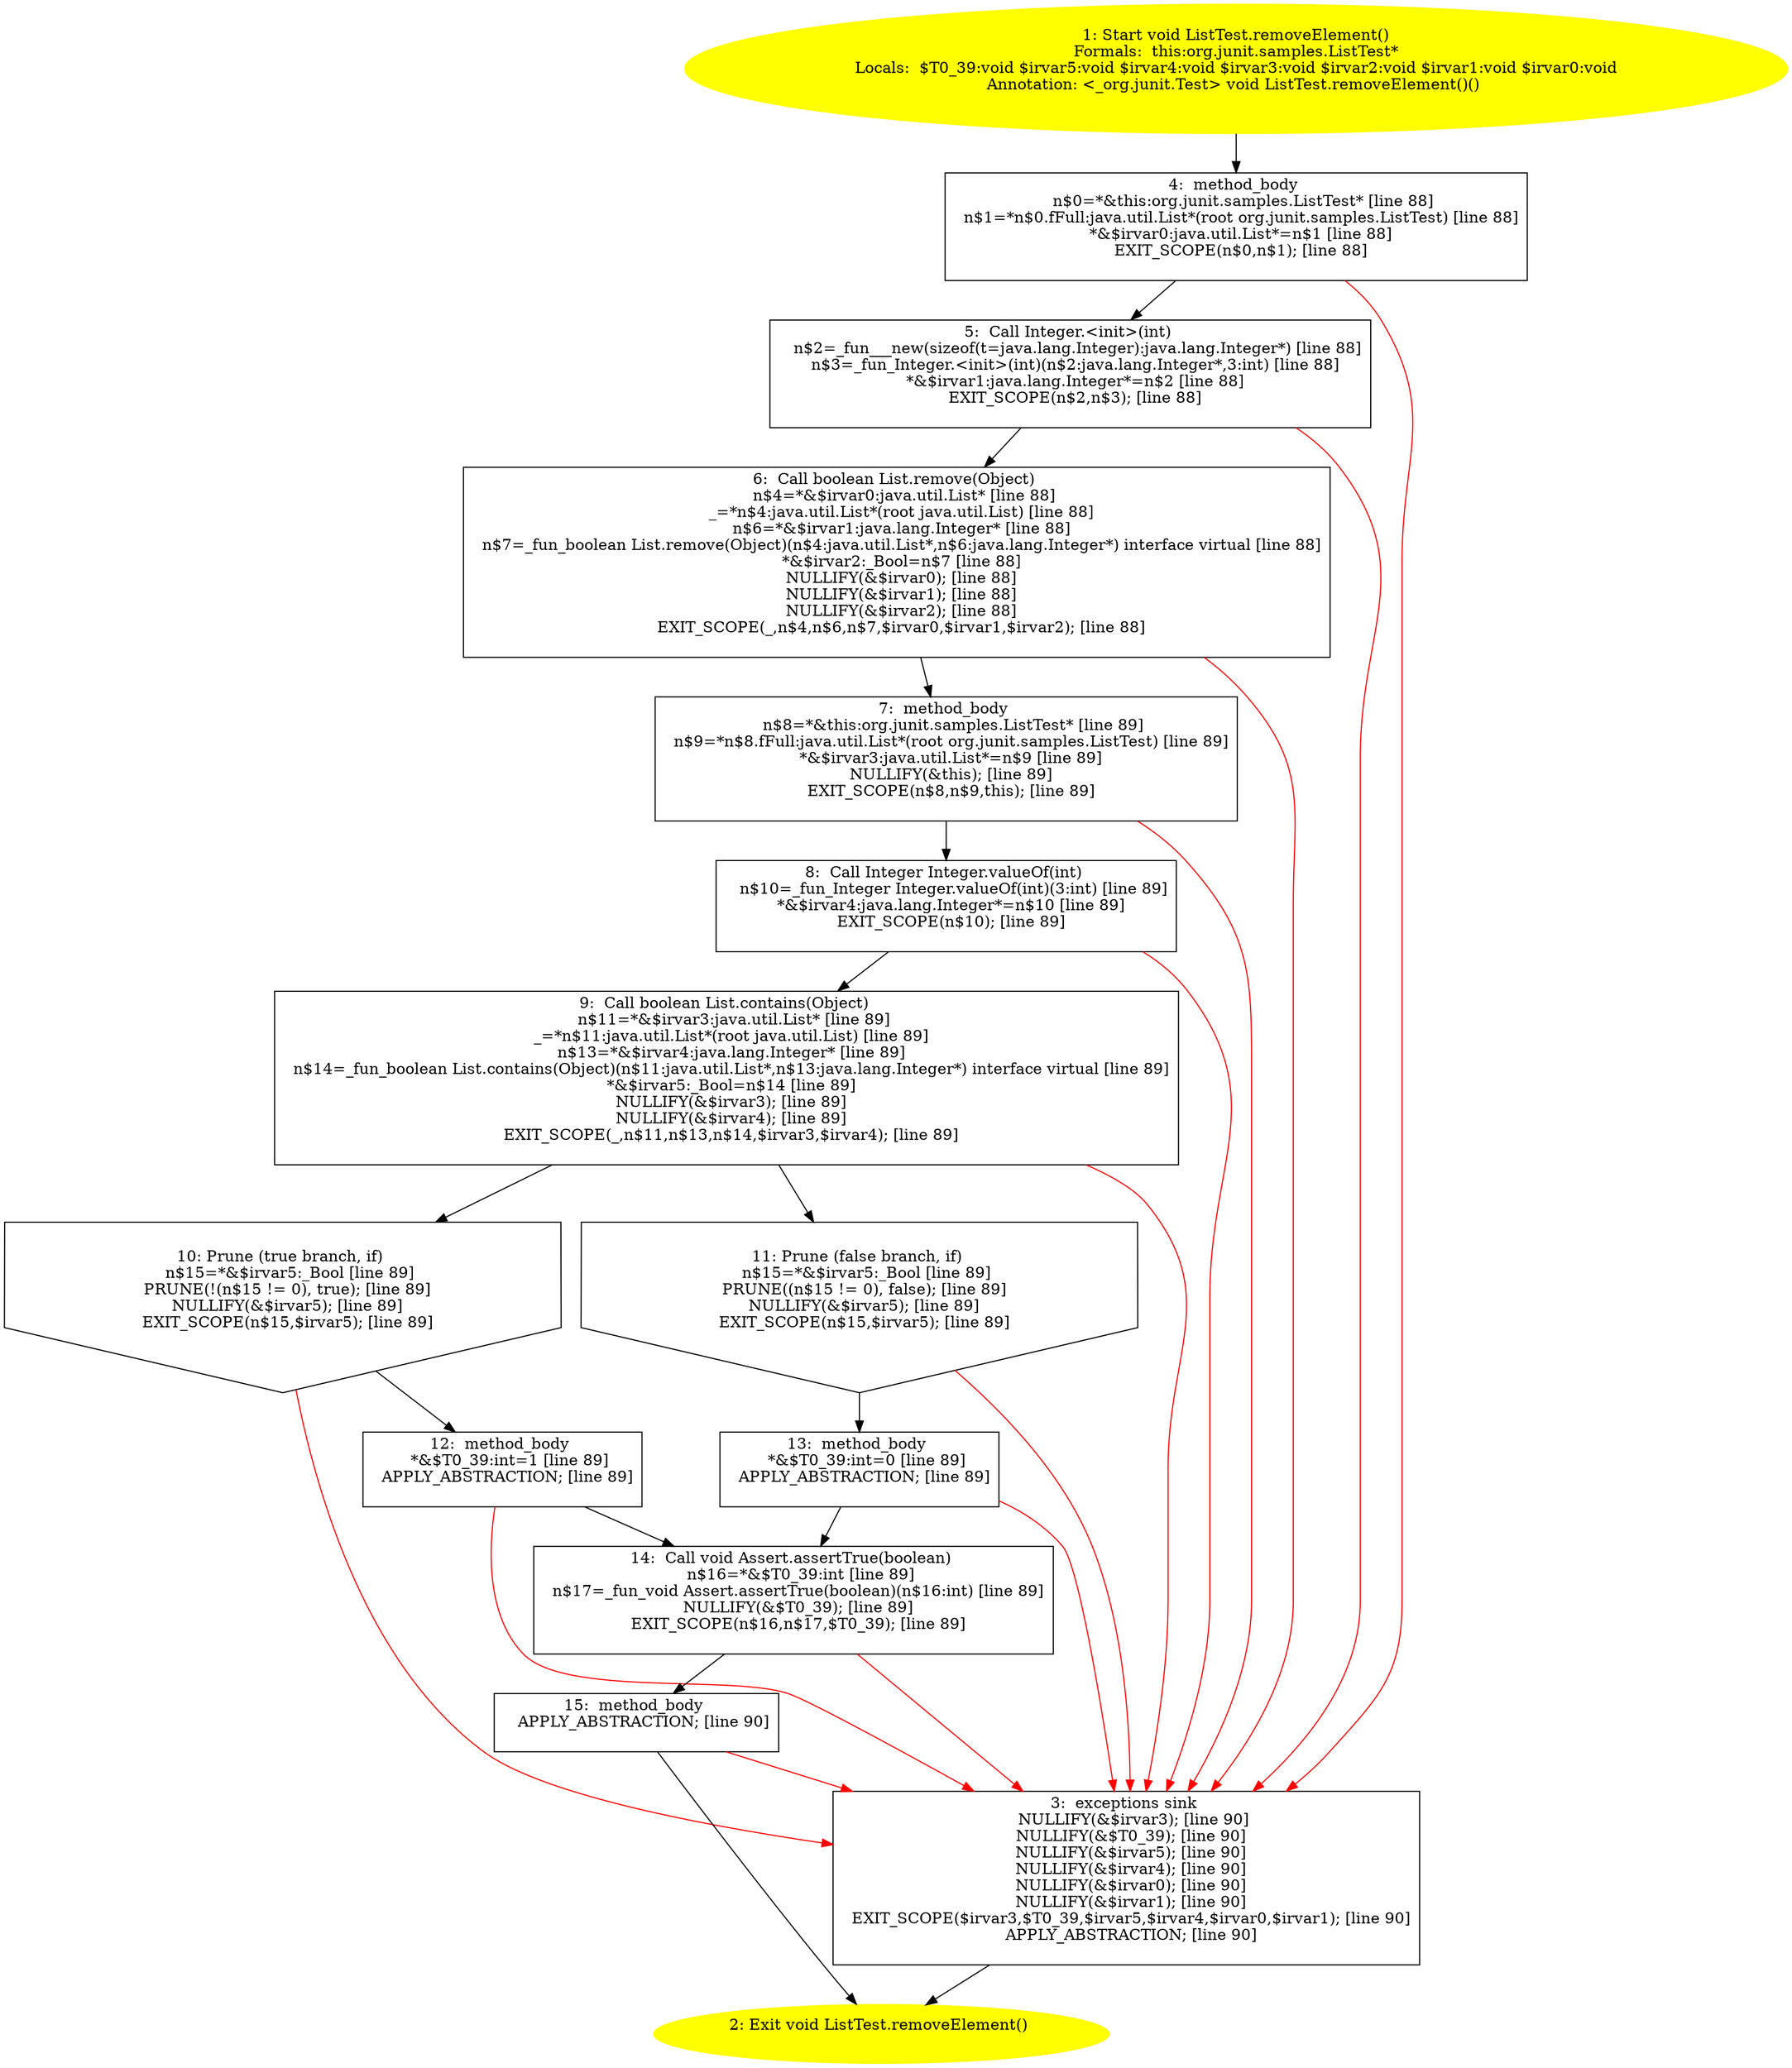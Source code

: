 /* @generated */
digraph cfg {
"org.junit.samples.ListTest.removeElement():void.292b91382b299e73149f89f19d491972_1" [label="1: Start void ListTest.removeElement()\nFormals:  this:org.junit.samples.ListTest*\nLocals:  $T0_39:void $irvar5:void $irvar4:void $irvar3:void $irvar2:void $irvar1:void $irvar0:void\nAnnotation: <_org.junit.Test> void ListTest.removeElement()() \n  " color=yellow style=filled]
	

	 "org.junit.samples.ListTest.removeElement():void.292b91382b299e73149f89f19d491972_1" -> "org.junit.samples.ListTest.removeElement():void.292b91382b299e73149f89f19d491972_4" ;
"org.junit.samples.ListTest.removeElement():void.292b91382b299e73149f89f19d491972_2" [label="2: Exit void ListTest.removeElement() \n  " color=yellow style=filled]
	

"org.junit.samples.ListTest.removeElement():void.292b91382b299e73149f89f19d491972_3" [label="3:  exceptions sink \n   NULLIFY(&$irvar3); [line 90]\n  NULLIFY(&$T0_39); [line 90]\n  NULLIFY(&$irvar5); [line 90]\n  NULLIFY(&$irvar4); [line 90]\n  NULLIFY(&$irvar0); [line 90]\n  NULLIFY(&$irvar1); [line 90]\n  EXIT_SCOPE($irvar3,$T0_39,$irvar5,$irvar4,$irvar0,$irvar1); [line 90]\n  APPLY_ABSTRACTION; [line 90]\n " shape="box"]
	

	 "org.junit.samples.ListTest.removeElement():void.292b91382b299e73149f89f19d491972_3" -> "org.junit.samples.ListTest.removeElement():void.292b91382b299e73149f89f19d491972_2" ;
"org.junit.samples.ListTest.removeElement():void.292b91382b299e73149f89f19d491972_4" [label="4:  method_body \n   n$0=*&this:org.junit.samples.ListTest* [line 88]\n  n$1=*n$0.fFull:java.util.List*(root org.junit.samples.ListTest) [line 88]\n  *&$irvar0:java.util.List*=n$1 [line 88]\n  EXIT_SCOPE(n$0,n$1); [line 88]\n " shape="box"]
	

	 "org.junit.samples.ListTest.removeElement():void.292b91382b299e73149f89f19d491972_4" -> "org.junit.samples.ListTest.removeElement():void.292b91382b299e73149f89f19d491972_5" ;
	 "org.junit.samples.ListTest.removeElement():void.292b91382b299e73149f89f19d491972_4" -> "org.junit.samples.ListTest.removeElement():void.292b91382b299e73149f89f19d491972_3" [color="red" ];
"org.junit.samples.ListTest.removeElement():void.292b91382b299e73149f89f19d491972_5" [label="5:  Call Integer.<init>(int) \n   n$2=_fun___new(sizeof(t=java.lang.Integer):java.lang.Integer*) [line 88]\n  n$3=_fun_Integer.<init>(int)(n$2:java.lang.Integer*,3:int) [line 88]\n  *&$irvar1:java.lang.Integer*=n$2 [line 88]\n  EXIT_SCOPE(n$2,n$3); [line 88]\n " shape="box"]
	

	 "org.junit.samples.ListTest.removeElement():void.292b91382b299e73149f89f19d491972_5" -> "org.junit.samples.ListTest.removeElement():void.292b91382b299e73149f89f19d491972_6" ;
	 "org.junit.samples.ListTest.removeElement():void.292b91382b299e73149f89f19d491972_5" -> "org.junit.samples.ListTest.removeElement():void.292b91382b299e73149f89f19d491972_3" [color="red" ];
"org.junit.samples.ListTest.removeElement():void.292b91382b299e73149f89f19d491972_6" [label="6:  Call boolean List.remove(Object) \n   n$4=*&$irvar0:java.util.List* [line 88]\n  _=*n$4:java.util.List*(root java.util.List) [line 88]\n  n$6=*&$irvar1:java.lang.Integer* [line 88]\n  n$7=_fun_boolean List.remove(Object)(n$4:java.util.List*,n$6:java.lang.Integer*) interface virtual [line 88]\n  *&$irvar2:_Bool=n$7 [line 88]\n  NULLIFY(&$irvar0); [line 88]\n  NULLIFY(&$irvar1); [line 88]\n  NULLIFY(&$irvar2); [line 88]\n  EXIT_SCOPE(_,n$4,n$6,n$7,$irvar0,$irvar1,$irvar2); [line 88]\n " shape="box"]
	

	 "org.junit.samples.ListTest.removeElement():void.292b91382b299e73149f89f19d491972_6" -> "org.junit.samples.ListTest.removeElement():void.292b91382b299e73149f89f19d491972_7" ;
	 "org.junit.samples.ListTest.removeElement():void.292b91382b299e73149f89f19d491972_6" -> "org.junit.samples.ListTest.removeElement():void.292b91382b299e73149f89f19d491972_3" [color="red" ];
"org.junit.samples.ListTest.removeElement():void.292b91382b299e73149f89f19d491972_7" [label="7:  method_body \n   n$8=*&this:org.junit.samples.ListTest* [line 89]\n  n$9=*n$8.fFull:java.util.List*(root org.junit.samples.ListTest) [line 89]\n  *&$irvar3:java.util.List*=n$9 [line 89]\n  NULLIFY(&this); [line 89]\n  EXIT_SCOPE(n$8,n$9,this); [line 89]\n " shape="box"]
	

	 "org.junit.samples.ListTest.removeElement():void.292b91382b299e73149f89f19d491972_7" -> "org.junit.samples.ListTest.removeElement():void.292b91382b299e73149f89f19d491972_8" ;
	 "org.junit.samples.ListTest.removeElement():void.292b91382b299e73149f89f19d491972_7" -> "org.junit.samples.ListTest.removeElement():void.292b91382b299e73149f89f19d491972_3" [color="red" ];
"org.junit.samples.ListTest.removeElement():void.292b91382b299e73149f89f19d491972_8" [label="8:  Call Integer Integer.valueOf(int) \n   n$10=_fun_Integer Integer.valueOf(int)(3:int) [line 89]\n  *&$irvar4:java.lang.Integer*=n$10 [line 89]\n  EXIT_SCOPE(n$10); [line 89]\n " shape="box"]
	

	 "org.junit.samples.ListTest.removeElement():void.292b91382b299e73149f89f19d491972_8" -> "org.junit.samples.ListTest.removeElement():void.292b91382b299e73149f89f19d491972_9" ;
	 "org.junit.samples.ListTest.removeElement():void.292b91382b299e73149f89f19d491972_8" -> "org.junit.samples.ListTest.removeElement():void.292b91382b299e73149f89f19d491972_3" [color="red" ];
"org.junit.samples.ListTest.removeElement():void.292b91382b299e73149f89f19d491972_9" [label="9:  Call boolean List.contains(Object) \n   n$11=*&$irvar3:java.util.List* [line 89]\n  _=*n$11:java.util.List*(root java.util.List) [line 89]\n  n$13=*&$irvar4:java.lang.Integer* [line 89]\n  n$14=_fun_boolean List.contains(Object)(n$11:java.util.List*,n$13:java.lang.Integer*) interface virtual [line 89]\n  *&$irvar5:_Bool=n$14 [line 89]\n  NULLIFY(&$irvar3); [line 89]\n  NULLIFY(&$irvar4); [line 89]\n  EXIT_SCOPE(_,n$11,n$13,n$14,$irvar3,$irvar4); [line 89]\n " shape="box"]
	

	 "org.junit.samples.ListTest.removeElement():void.292b91382b299e73149f89f19d491972_9" -> "org.junit.samples.ListTest.removeElement():void.292b91382b299e73149f89f19d491972_10" ;
	 "org.junit.samples.ListTest.removeElement():void.292b91382b299e73149f89f19d491972_9" -> "org.junit.samples.ListTest.removeElement():void.292b91382b299e73149f89f19d491972_11" ;
	 "org.junit.samples.ListTest.removeElement():void.292b91382b299e73149f89f19d491972_9" -> "org.junit.samples.ListTest.removeElement():void.292b91382b299e73149f89f19d491972_3" [color="red" ];
"org.junit.samples.ListTest.removeElement():void.292b91382b299e73149f89f19d491972_10" [label="10: Prune (true branch, if) \n   n$15=*&$irvar5:_Bool [line 89]\n  PRUNE(!(n$15 != 0), true); [line 89]\n  NULLIFY(&$irvar5); [line 89]\n  EXIT_SCOPE(n$15,$irvar5); [line 89]\n " shape="invhouse"]
	

	 "org.junit.samples.ListTest.removeElement():void.292b91382b299e73149f89f19d491972_10" -> "org.junit.samples.ListTest.removeElement():void.292b91382b299e73149f89f19d491972_12" ;
	 "org.junit.samples.ListTest.removeElement():void.292b91382b299e73149f89f19d491972_10" -> "org.junit.samples.ListTest.removeElement():void.292b91382b299e73149f89f19d491972_3" [color="red" ];
"org.junit.samples.ListTest.removeElement():void.292b91382b299e73149f89f19d491972_11" [label="11: Prune (false branch, if) \n   n$15=*&$irvar5:_Bool [line 89]\n  PRUNE((n$15 != 0), false); [line 89]\n  NULLIFY(&$irvar5); [line 89]\n  EXIT_SCOPE(n$15,$irvar5); [line 89]\n " shape="invhouse"]
	

	 "org.junit.samples.ListTest.removeElement():void.292b91382b299e73149f89f19d491972_11" -> "org.junit.samples.ListTest.removeElement():void.292b91382b299e73149f89f19d491972_13" ;
	 "org.junit.samples.ListTest.removeElement():void.292b91382b299e73149f89f19d491972_11" -> "org.junit.samples.ListTest.removeElement():void.292b91382b299e73149f89f19d491972_3" [color="red" ];
"org.junit.samples.ListTest.removeElement():void.292b91382b299e73149f89f19d491972_12" [label="12:  method_body \n   *&$T0_39:int=1 [line 89]\n  APPLY_ABSTRACTION; [line 89]\n " shape="box"]
	

	 "org.junit.samples.ListTest.removeElement():void.292b91382b299e73149f89f19d491972_12" -> "org.junit.samples.ListTest.removeElement():void.292b91382b299e73149f89f19d491972_14" ;
	 "org.junit.samples.ListTest.removeElement():void.292b91382b299e73149f89f19d491972_12" -> "org.junit.samples.ListTest.removeElement():void.292b91382b299e73149f89f19d491972_3" [color="red" ];
"org.junit.samples.ListTest.removeElement():void.292b91382b299e73149f89f19d491972_13" [label="13:  method_body \n   *&$T0_39:int=0 [line 89]\n  APPLY_ABSTRACTION; [line 89]\n " shape="box"]
	

	 "org.junit.samples.ListTest.removeElement():void.292b91382b299e73149f89f19d491972_13" -> "org.junit.samples.ListTest.removeElement():void.292b91382b299e73149f89f19d491972_14" ;
	 "org.junit.samples.ListTest.removeElement():void.292b91382b299e73149f89f19d491972_13" -> "org.junit.samples.ListTest.removeElement():void.292b91382b299e73149f89f19d491972_3" [color="red" ];
"org.junit.samples.ListTest.removeElement():void.292b91382b299e73149f89f19d491972_14" [label="14:  Call void Assert.assertTrue(boolean) \n   n$16=*&$T0_39:int [line 89]\n  n$17=_fun_void Assert.assertTrue(boolean)(n$16:int) [line 89]\n  NULLIFY(&$T0_39); [line 89]\n  EXIT_SCOPE(n$16,n$17,$T0_39); [line 89]\n " shape="box"]
	

	 "org.junit.samples.ListTest.removeElement():void.292b91382b299e73149f89f19d491972_14" -> "org.junit.samples.ListTest.removeElement():void.292b91382b299e73149f89f19d491972_15" ;
	 "org.junit.samples.ListTest.removeElement():void.292b91382b299e73149f89f19d491972_14" -> "org.junit.samples.ListTest.removeElement():void.292b91382b299e73149f89f19d491972_3" [color="red" ];
"org.junit.samples.ListTest.removeElement():void.292b91382b299e73149f89f19d491972_15" [label="15:  method_body \n   APPLY_ABSTRACTION; [line 90]\n " shape="box"]
	

	 "org.junit.samples.ListTest.removeElement():void.292b91382b299e73149f89f19d491972_15" -> "org.junit.samples.ListTest.removeElement():void.292b91382b299e73149f89f19d491972_2" ;
	 "org.junit.samples.ListTest.removeElement():void.292b91382b299e73149f89f19d491972_15" -> "org.junit.samples.ListTest.removeElement():void.292b91382b299e73149f89f19d491972_3" [color="red" ];
}
